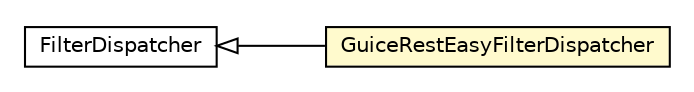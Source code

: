 #!/usr/local/bin/dot
#
# Class diagram 
# Generated by UMLGraph version R5_6-24-gf6e263 (http://www.umlgraph.org/)
#

digraph G {
	edge [fontname="Helvetica",fontsize=10,labelfontname="Helvetica",labelfontsize=10];
	node [fontname="Helvetica",fontsize=10,shape=plaintext];
	nodesep=0.25;
	ranksep=0.5;
	rankdir=LR;
	// com.gwtplatform.carstore.server.guice.GuiceRestEasyFilterDispatcher
	c204884 [label=<<table title="com.gwtplatform.carstore.server.guice.GuiceRestEasyFilterDispatcher" border="0" cellborder="1" cellspacing="0" cellpadding="2" port="p" bgcolor="lemonChiffon" href="./GuiceRestEasyFilterDispatcher.html">
		<tr><td><table border="0" cellspacing="0" cellpadding="1">
<tr><td align="center" balign="center"> GuiceRestEasyFilterDispatcher </td></tr>
		</table></td></tr>
		</table>>, URL="./GuiceRestEasyFilterDispatcher.html", fontname="Helvetica", fontcolor="black", fontsize=10.0];
	//com.gwtplatform.carstore.server.guice.GuiceRestEasyFilterDispatcher extends org.jboss.resteasy.plugins.server.servlet.FilterDispatcher
	c204913:p -> c204884:p [dir=back,arrowtail=empty];
	// org.jboss.resteasy.plugins.server.servlet.FilterDispatcher
	c204913 [label=<<table title="org.jboss.resteasy.plugins.server.servlet.FilterDispatcher" border="0" cellborder="1" cellspacing="0" cellpadding="2" port="p">
		<tr><td><table border="0" cellspacing="0" cellpadding="1">
<tr><td align="center" balign="center"> FilterDispatcher </td></tr>
		</table></td></tr>
		</table>>, URL="null", fontname="Helvetica", fontcolor="black", fontsize=10.0];
}

